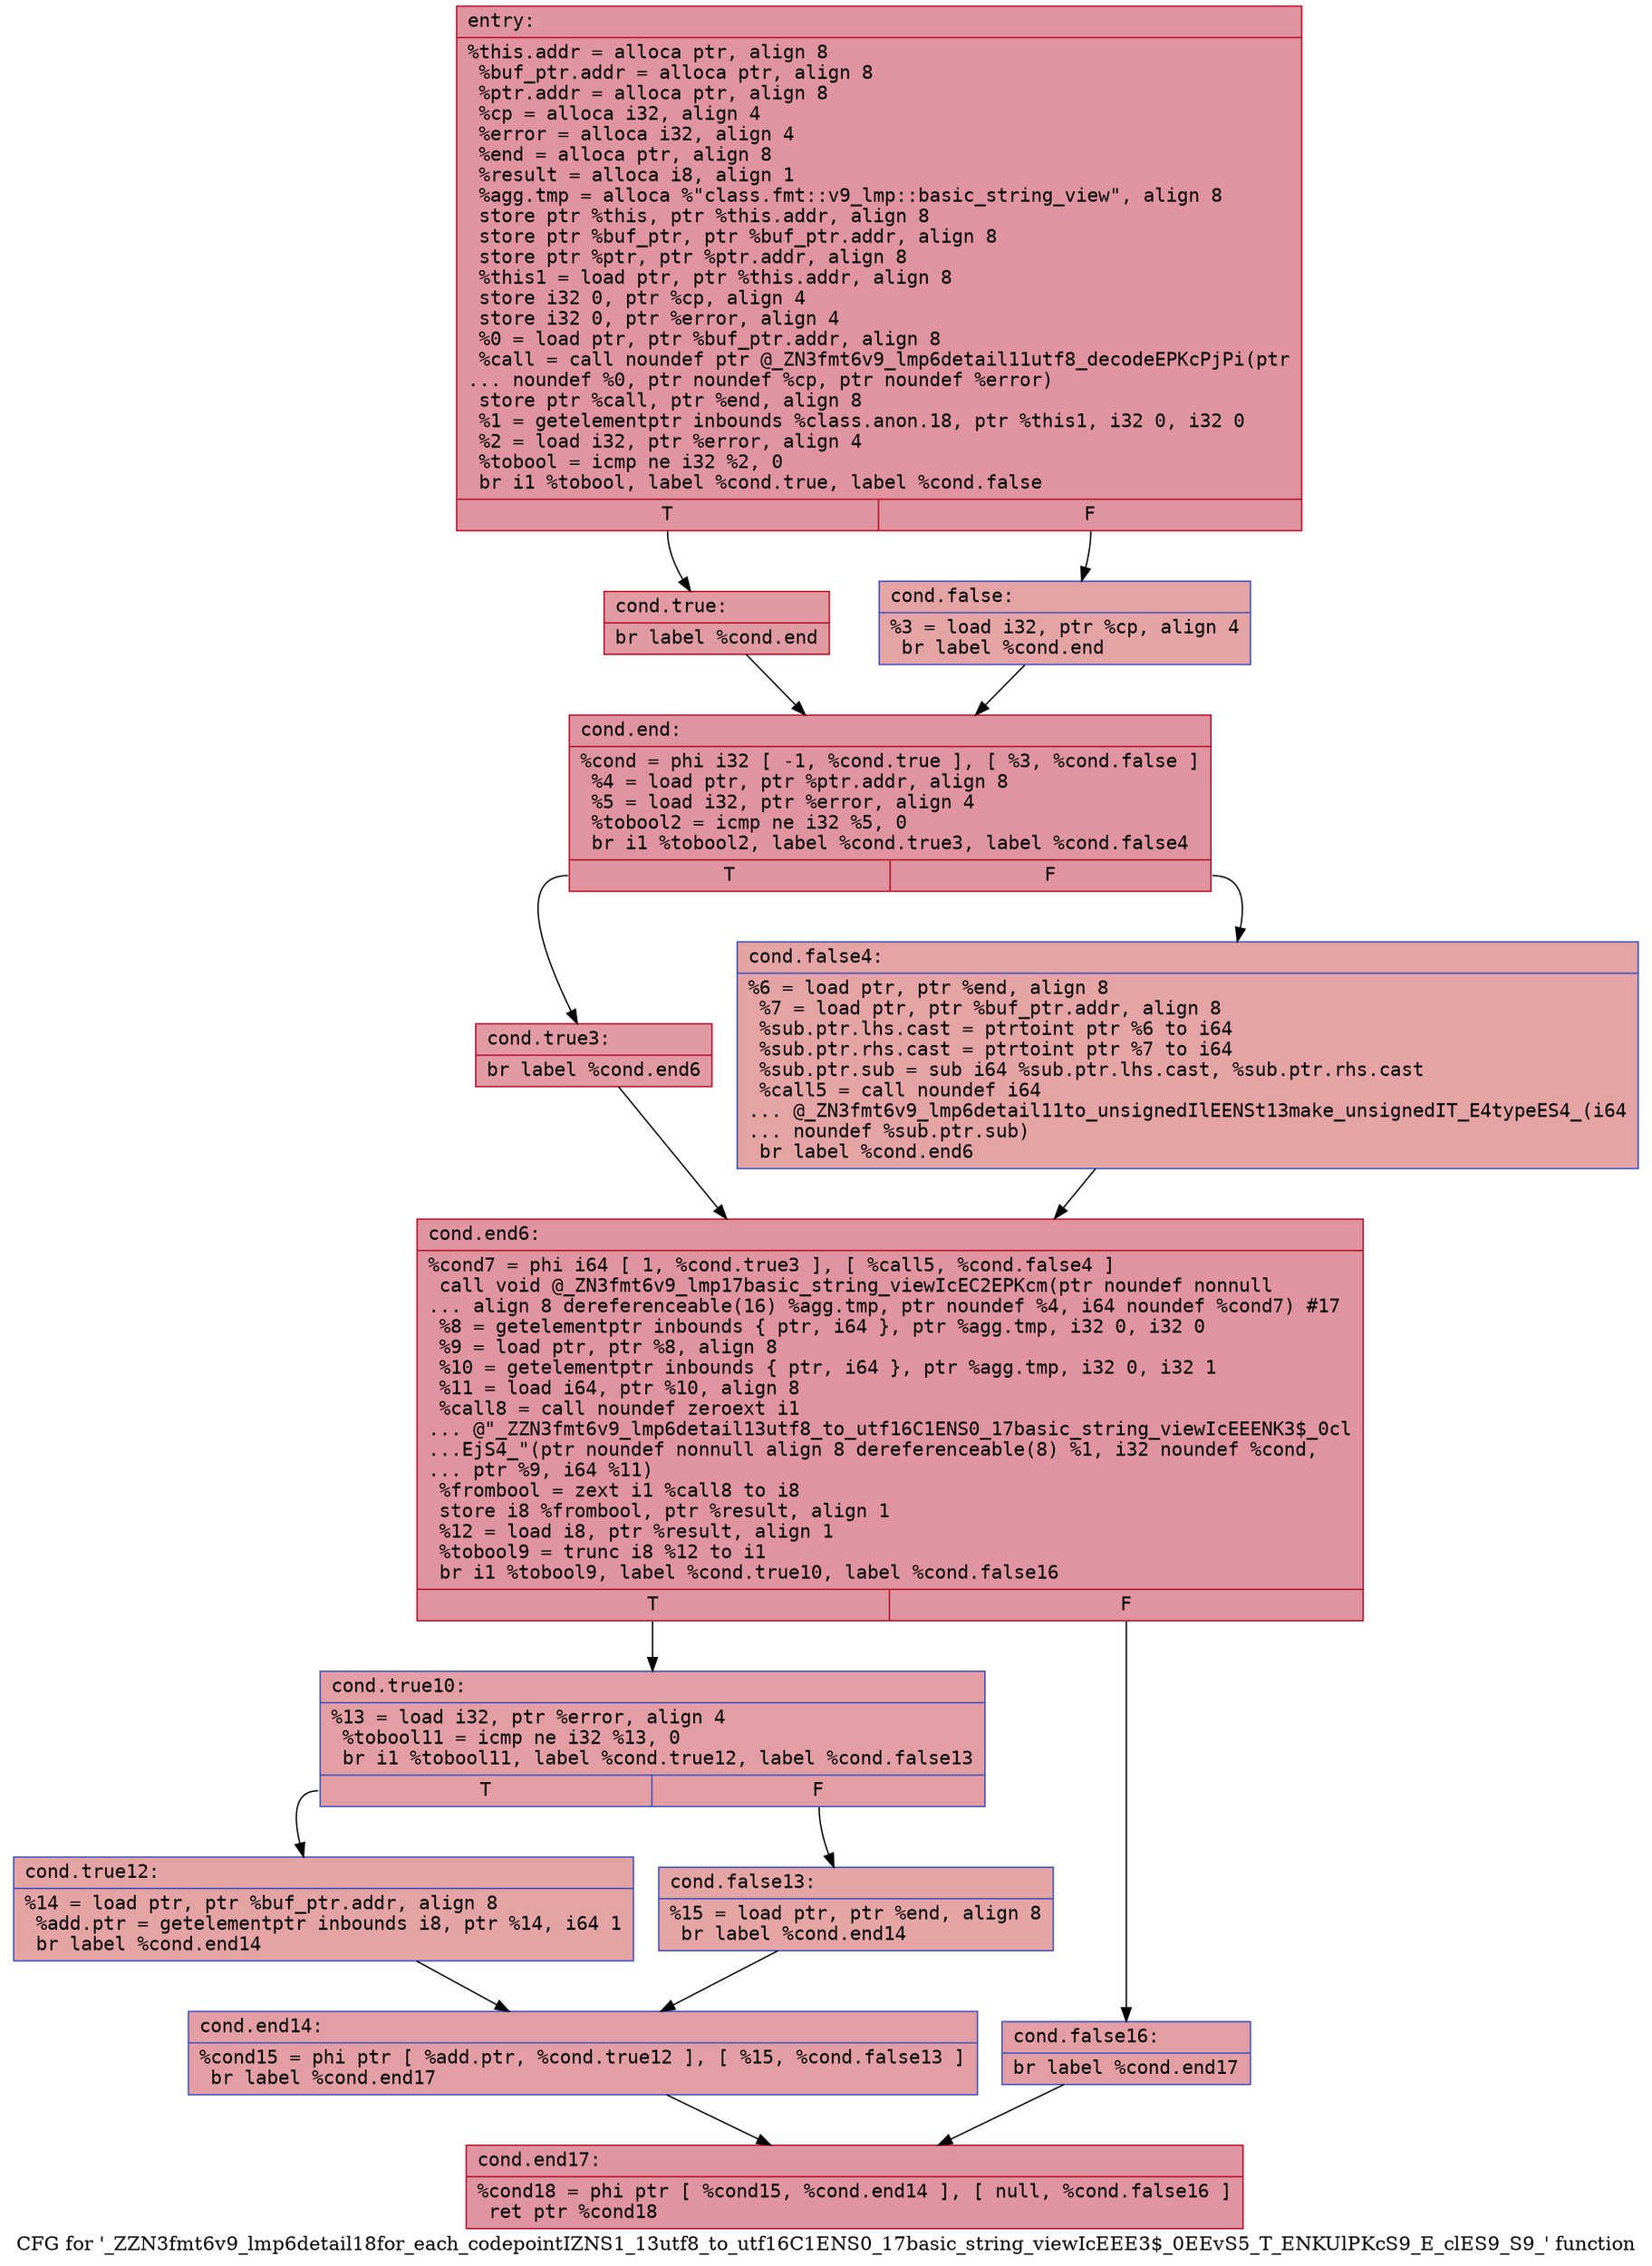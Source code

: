 digraph "CFG for '_ZZN3fmt6v9_lmp6detail18for_each_codepointIZNS1_13utf8_to_utf16C1ENS0_17basic_string_viewIcEEE3$_0EEvS5_T_ENKUlPKcS9_E_clES9_S9_' function" {
	label="CFG for '_ZZN3fmt6v9_lmp6detail18for_each_codepointIZNS1_13utf8_to_utf16C1ENS0_17basic_string_viewIcEEE3$_0EEvS5_T_ENKUlPKcS9_E_clES9_S9_' function";

	Node0x55fec304cd60 [shape=record,color="#b70d28ff", style=filled, fillcolor="#b70d2870" fontname="Courier",label="{entry:\l|  %this.addr = alloca ptr, align 8\l  %buf_ptr.addr = alloca ptr, align 8\l  %ptr.addr = alloca ptr, align 8\l  %cp = alloca i32, align 4\l  %error = alloca i32, align 4\l  %end = alloca ptr, align 8\l  %result = alloca i8, align 1\l  %agg.tmp = alloca %\"class.fmt::v9_lmp::basic_string_view\", align 8\l  store ptr %this, ptr %this.addr, align 8\l  store ptr %buf_ptr, ptr %buf_ptr.addr, align 8\l  store ptr %ptr, ptr %ptr.addr, align 8\l  %this1 = load ptr, ptr %this.addr, align 8\l  store i32 0, ptr %cp, align 4\l  store i32 0, ptr %error, align 4\l  %0 = load ptr, ptr %buf_ptr.addr, align 8\l  %call = call noundef ptr @_ZN3fmt6v9_lmp6detail11utf8_decodeEPKcPjPi(ptr\l... noundef %0, ptr noundef %cp, ptr noundef %error)\l  store ptr %call, ptr %end, align 8\l  %1 = getelementptr inbounds %class.anon.18, ptr %this1, i32 0, i32 0\l  %2 = load i32, ptr %error, align 4\l  %tobool = icmp ne i32 %2, 0\l  br i1 %tobool, label %cond.true, label %cond.false\l|{<s0>T|<s1>F}}"];
	Node0x55fec304cd60:s0 -> Node0x55fec304daf0[tooltip="entry -> cond.true\nProbability 62.50%" ];
	Node0x55fec304cd60:s1 -> Node0x55fec304db40[tooltip="entry -> cond.false\nProbability 37.50%" ];
	Node0x55fec304daf0 [shape=record,color="#b70d28ff", style=filled, fillcolor="#bb1b2c70" fontname="Courier",label="{cond.true:\l|  br label %cond.end\l}"];
	Node0x55fec304daf0 -> Node0x55fec304dc70[tooltip="cond.true -> cond.end\nProbability 100.00%" ];
	Node0x55fec304db40 [shape=record,color="#3d50c3ff", style=filled, fillcolor="#c32e3170" fontname="Courier",label="{cond.false:\l|  %3 = load i32, ptr %cp, align 4\l  br label %cond.end\l}"];
	Node0x55fec304db40 -> Node0x55fec304dc70[tooltip="cond.false -> cond.end\nProbability 100.00%" ];
	Node0x55fec304dc70 [shape=record,color="#b70d28ff", style=filled, fillcolor="#b70d2870" fontname="Courier",label="{cond.end:\l|  %cond = phi i32 [ -1, %cond.true ], [ %3, %cond.false ]\l  %4 = load ptr, ptr %ptr.addr, align 8\l  %5 = load i32, ptr %error, align 4\l  %tobool2 = icmp ne i32 %5, 0\l  br i1 %tobool2, label %cond.true3, label %cond.false4\l|{<s0>T|<s1>F}}"];
	Node0x55fec304dc70:s0 -> Node0x55fec304e020[tooltip="cond.end -> cond.true3\nProbability 62.50%" ];
	Node0x55fec304dc70:s1 -> Node0x55fec304e100[tooltip="cond.end -> cond.false4\nProbability 37.50%" ];
	Node0x55fec304e020 [shape=record,color="#b70d28ff", style=filled, fillcolor="#bb1b2c70" fontname="Courier",label="{cond.true3:\l|  br label %cond.end6\l}"];
	Node0x55fec304e020 -> Node0x55fec304e290[tooltip="cond.true3 -> cond.end6\nProbability 100.00%" ];
	Node0x55fec304e100 [shape=record,color="#3d50c3ff", style=filled, fillcolor="#c32e3170" fontname="Courier",label="{cond.false4:\l|  %6 = load ptr, ptr %end, align 8\l  %7 = load ptr, ptr %buf_ptr.addr, align 8\l  %sub.ptr.lhs.cast = ptrtoint ptr %6 to i64\l  %sub.ptr.rhs.cast = ptrtoint ptr %7 to i64\l  %sub.ptr.sub = sub i64 %sub.ptr.lhs.cast, %sub.ptr.rhs.cast\l  %call5 = call noundef i64\l... @_ZN3fmt6v9_lmp6detail11to_unsignedIlEENSt13make_unsignedIT_E4typeES4_(i64\l... noundef %sub.ptr.sub)\l  br label %cond.end6\l}"];
	Node0x55fec304e100 -> Node0x55fec304e290[tooltip="cond.false4 -> cond.end6\nProbability 100.00%" ];
	Node0x55fec304e290 [shape=record,color="#b70d28ff", style=filled, fillcolor="#b70d2870" fontname="Courier",label="{cond.end6:\l|  %cond7 = phi i64 [ 1, %cond.true3 ], [ %call5, %cond.false4 ]\l  call void @_ZN3fmt6v9_lmp17basic_string_viewIcEC2EPKcm(ptr noundef nonnull\l... align 8 dereferenceable(16) %agg.tmp, ptr noundef %4, i64 noundef %cond7) #17\l  %8 = getelementptr inbounds \{ ptr, i64 \}, ptr %agg.tmp, i32 0, i32 0\l  %9 = load ptr, ptr %8, align 8\l  %10 = getelementptr inbounds \{ ptr, i64 \}, ptr %agg.tmp, i32 0, i32 1\l  %11 = load i64, ptr %10, align 8\l  %call8 = call noundef zeroext i1\l... @\"_ZZN3fmt6v9_lmp6detail13utf8_to_utf16C1ENS0_17basic_string_viewIcEEENK3$_0cl\l...EjS4_\"(ptr noundef nonnull align 8 dereferenceable(8) %1, i32 noundef %cond,\l... ptr %9, i64 %11)\l  %frombool = zext i1 %call8 to i8\l  store i8 %frombool, ptr %result, align 1\l  %12 = load i8, ptr %result, align 1\l  %tobool9 = trunc i8 %12 to i1\l  br i1 %tobool9, label %cond.true10, label %cond.false16\l|{<s0>T|<s1>F}}"];
	Node0x55fec304e290:s0 -> Node0x55fec304f260[tooltip="cond.end6 -> cond.true10\nProbability 50.00%" ];
	Node0x55fec304e290:s1 -> Node0x55fec304f2b0[tooltip="cond.end6 -> cond.false16\nProbability 50.00%" ];
	Node0x55fec304f260 [shape=record,color="#3d50c3ff", style=filled, fillcolor="#be242e70" fontname="Courier",label="{cond.true10:\l|  %13 = load i32, ptr %error, align 4\l  %tobool11 = icmp ne i32 %13, 0\l  br i1 %tobool11, label %cond.true12, label %cond.false13\l|{<s0>T|<s1>F}}"];
	Node0x55fec304f260:s0 -> Node0x55fec304f580[tooltip="cond.true10 -> cond.true12\nProbability 62.50%" ];
	Node0x55fec304f260:s1 -> Node0x55fec304f600[tooltip="cond.true10 -> cond.false13\nProbability 37.50%" ];
	Node0x55fec304f580 [shape=record,color="#3d50c3ff", style=filled, fillcolor="#c32e3170" fontname="Courier",label="{cond.true12:\l|  %14 = load ptr, ptr %buf_ptr.addr, align 8\l  %add.ptr = getelementptr inbounds i8, ptr %14, i64 1\l  br label %cond.end14\l}"];
	Node0x55fec304f580 -> Node0x55fec304f8d0[tooltip="cond.true12 -> cond.end14\nProbability 100.00%" ];
	Node0x55fec304f600 [shape=record,color="#3d50c3ff", style=filled, fillcolor="#c5333470" fontname="Courier",label="{cond.false13:\l|  %15 = load ptr, ptr %end, align 8\l  br label %cond.end14\l}"];
	Node0x55fec304f600 -> Node0x55fec304f8d0[tooltip="cond.false13 -> cond.end14\nProbability 100.00%" ];
	Node0x55fec304f8d0 [shape=record,color="#3d50c3ff", style=filled, fillcolor="#be242e70" fontname="Courier",label="{cond.end14:\l|  %cond15 = phi ptr [ %add.ptr, %cond.true12 ], [ %15, %cond.false13 ]\l  br label %cond.end17\l}"];
	Node0x55fec304f8d0 -> Node0x55fec304fad0[tooltip="cond.end14 -> cond.end17\nProbability 100.00%" ];
	Node0x55fec304f2b0 [shape=record,color="#3d50c3ff", style=filled, fillcolor="#be242e70" fontname="Courier",label="{cond.false16:\l|  br label %cond.end17\l}"];
	Node0x55fec304f2b0 -> Node0x55fec304fad0[tooltip="cond.false16 -> cond.end17\nProbability 100.00%" ];
	Node0x55fec304fad0 [shape=record,color="#b70d28ff", style=filled, fillcolor="#b70d2870" fontname="Courier",label="{cond.end17:\l|  %cond18 = phi ptr [ %cond15, %cond.end14 ], [ null, %cond.false16 ]\l  ret ptr %cond18\l}"];
}
